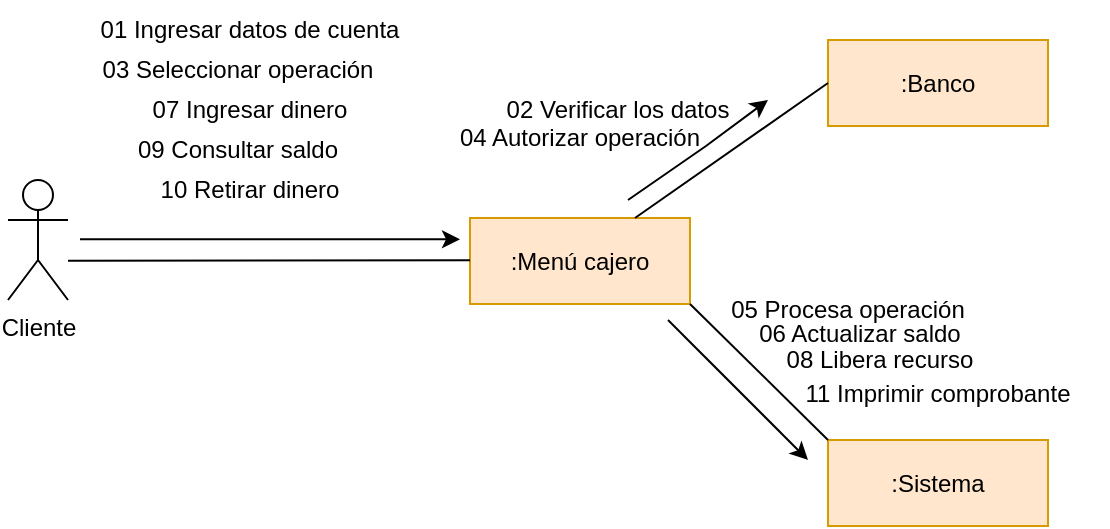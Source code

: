 <mxfile version="26.0.16">
  <diagram name="Página-1" id="msEZNjzXwrmaCIXLmowb">
    <mxGraphModel grid="1" page="1" gridSize="10" guides="1" tooltips="1" connect="1" arrows="1" fold="1" pageScale="1" pageWidth="827" pageHeight="1169" math="0" shadow="0">
      <root>
        <mxCell id="0" />
        <mxCell id="1" parent="0" />
        <mxCell id="ZZm1BrsvM1OdsEognAes-1" value="Cliente" style="shape=umlActor;verticalLabelPosition=bottom;verticalAlign=top;html=1;outlineConnect=0;" vertex="1" parent="1">
          <mxGeometry x="880" y="160" width="30" height="60" as="geometry" />
        </mxCell>
        <mxCell id="ZZm1BrsvM1OdsEognAes-4" value=":Menú cajero" style="rounded=0;whiteSpace=wrap;html=1;fillColor=#ffe6cc;strokeColor=#d79b00;" vertex="1" parent="1">
          <mxGeometry x="1111" y="179" width="110" height="43" as="geometry" />
        </mxCell>
        <mxCell id="ZZm1BrsvM1OdsEognAes-8" value="01 Ingresar datos de cuenta" style="text;html=1;align=center;verticalAlign=middle;whiteSpace=wrap;rounded=0;" vertex="1" parent="1">
          <mxGeometry x="916" y="70" width="170" height="30" as="geometry" />
        </mxCell>
        <mxCell id="ZZm1BrsvM1OdsEognAes-9" value="03 Seleccionar operación" style="text;html=1;align=center;verticalAlign=middle;whiteSpace=wrap;rounded=0;" vertex="1" parent="1">
          <mxGeometry x="910" y="90" width="170" height="30" as="geometry" />
        </mxCell>
        <mxCell id="ZZm1BrsvM1OdsEognAes-11" value="07 Ingresar dinero" style="text;html=1;align=center;verticalAlign=middle;whiteSpace=wrap;rounded=0;" vertex="1" parent="1">
          <mxGeometry x="916" y="110" width="170" height="30" as="geometry" />
        </mxCell>
        <mxCell id="ZZm1BrsvM1OdsEognAes-12" value="09 Consultar saldo" style="text;html=1;align=center;verticalAlign=middle;whiteSpace=wrap;rounded=0;" vertex="1" parent="1">
          <mxGeometry x="910" y="130" width="170" height="30" as="geometry" />
        </mxCell>
        <mxCell id="ZZm1BrsvM1OdsEognAes-13" value="10 Retirar dinero" style="text;html=1;align=center;verticalAlign=middle;whiteSpace=wrap;rounded=0;" vertex="1" parent="1">
          <mxGeometry x="916" y="150" width="170" height="30" as="geometry" />
        </mxCell>
        <mxCell id="ZZm1BrsvM1OdsEognAes-15" value=":Banco" style="rounded=0;whiteSpace=wrap;html=1;fillColor=#ffe6cc;strokeColor=#d79b00;" vertex="1" parent="1">
          <mxGeometry x="1290" y="90" width="110" height="43" as="geometry" />
        </mxCell>
        <mxCell id="ZZm1BrsvM1OdsEognAes-16" value="" style="endArrow=none;html=1;rounded=0;exitX=0.75;exitY=0;exitDx=0;exitDy=0;entryX=0;entryY=0.5;entryDx=0;entryDy=0;" edge="1" parent="1" source="ZZm1BrsvM1OdsEognAes-4" target="ZZm1BrsvM1OdsEognAes-15">
          <mxGeometry width="50" height="50" relative="1" as="geometry">
            <mxPoint x="1210" y="168.5" as="sourcePoint" />
            <mxPoint x="1347.5" y="226.5" as="targetPoint" />
          </mxGeometry>
        </mxCell>
        <mxCell id="ZZm1BrsvM1OdsEognAes-17" value="" style="endArrow=classic;html=1;rounded=0;" edge="1" parent="1">
          <mxGeometry width="50" height="50" relative="1" as="geometry">
            <mxPoint x="1190" y="170" as="sourcePoint" />
            <mxPoint x="1260" y="120" as="targetPoint" />
            <Array as="points">
              <mxPoint x="1229" y="143" />
            </Array>
          </mxGeometry>
        </mxCell>
        <mxCell id="ZZm1BrsvM1OdsEognAes-18" value="02 Verificar los datos" style="text;html=1;align=center;verticalAlign=middle;whiteSpace=wrap;rounded=0;" vertex="1" parent="1">
          <mxGeometry x="1100" y="110" width="170" height="30" as="geometry" />
        </mxCell>
        <mxCell id="ZZm1BrsvM1OdsEognAes-19" value="04 Autorizar operación" style="text;html=1;align=center;verticalAlign=middle;whiteSpace=wrap;rounded=0;" vertex="1" parent="1">
          <mxGeometry x="1081" y="123.5" width="170" height="30" as="geometry" />
        </mxCell>
        <mxCell id="ZZm1BrsvM1OdsEognAes-20" value="06 Actualizar saldo" style="text;html=1;align=center;verticalAlign=middle;whiteSpace=wrap;rounded=0;" vertex="1" parent="1">
          <mxGeometry x="1221" y="222" width="170" height="30" as="geometry" />
        </mxCell>
        <mxCell id="ZZm1BrsvM1OdsEognAes-21" value=":Sistema" style="rounded=0;whiteSpace=wrap;html=1;fillColor=#ffe6cc;strokeColor=#d79b00;" vertex="1" parent="1">
          <mxGeometry x="1290" y="290" width="110" height="43" as="geometry" />
        </mxCell>
        <mxCell id="ZZm1BrsvM1OdsEognAes-22" value="" style="endArrow=none;html=1;rounded=0;entryX=0;entryY=0.25;entryDx=0;entryDy=0;" edge="1" parent="1">
          <mxGeometry width="50" height="50" relative="1" as="geometry">
            <mxPoint x="910" y="200.393" as="sourcePoint" />
            <mxPoint x="1111" y="200.16" as="targetPoint" />
          </mxGeometry>
        </mxCell>
        <mxCell id="ZZm1BrsvM1OdsEognAes-23" value="" style="endArrow=classic;html=1;rounded=0;" edge="1" parent="1">
          <mxGeometry width="50" height="50" relative="1" as="geometry">
            <mxPoint x="916" y="189.66" as="sourcePoint" />
            <mxPoint x="1106" y="189.66" as="targetPoint" />
          </mxGeometry>
        </mxCell>
        <mxCell id="ZZm1BrsvM1OdsEognAes-24" value="" style="endArrow=none;html=1;rounded=0;entryX=0;entryY=0;entryDx=0;entryDy=0;exitX=1;exitY=1;exitDx=0;exitDy=0;" edge="1" parent="1" source="ZZm1BrsvM1OdsEognAes-4" target="ZZm1BrsvM1OdsEognAes-21">
          <mxGeometry width="50" height="50" relative="1" as="geometry">
            <mxPoint x="1160" y="200" as="sourcePoint" />
            <mxPoint x="1210" y="150" as="targetPoint" />
          </mxGeometry>
        </mxCell>
        <mxCell id="ZZm1BrsvM1OdsEognAes-25" value="" style="endArrow=classic;html=1;rounded=0;" edge="1" parent="1">
          <mxGeometry width="50" height="50" relative="1" as="geometry">
            <mxPoint x="1210" y="230" as="sourcePoint" />
            <mxPoint x="1280" y="300" as="targetPoint" />
          </mxGeometry>
        </mxCell>
        <mxCell id="ZZm1BrsvM1OdsEognAes-26" value="05 Procesa operación" style="text;html=1;align=center;verticalAlign=middle;whiteSpace=wrap;rounded=0;" vertex="1" parent="1">
          <mxGeometry x="1230" y="210" width="140" height="30" as="geometry" />
        </mxCell>
        <mxCell id="ZZm1BrsvM1OdsEognAes-27" value="08 Libera recurso" style="text;html=1;align=center;verticalAlign=middle;whiteSpace=wrap;rounded=0;" vertex="1" parent="1">
          <mxGeometry x="1231" y="235" width="170" height="30" as="geometry" />
        </mxCell>
        <mxCell id="ZZm1BrsvM1OdsEognAes-28" value="11 Imprimir comprobante" style="text;html=1;align=center;verticalAlign=middle;whiteSpace=wrap;rounded=0;" vertex="1" parent="1">
          <mxGeometry x="1260" y="252" width="170" height="30" as="geometry" />
        </mxCell>
      </root>
    </mxGraphModel>
  </diagram>
</mxfile>
